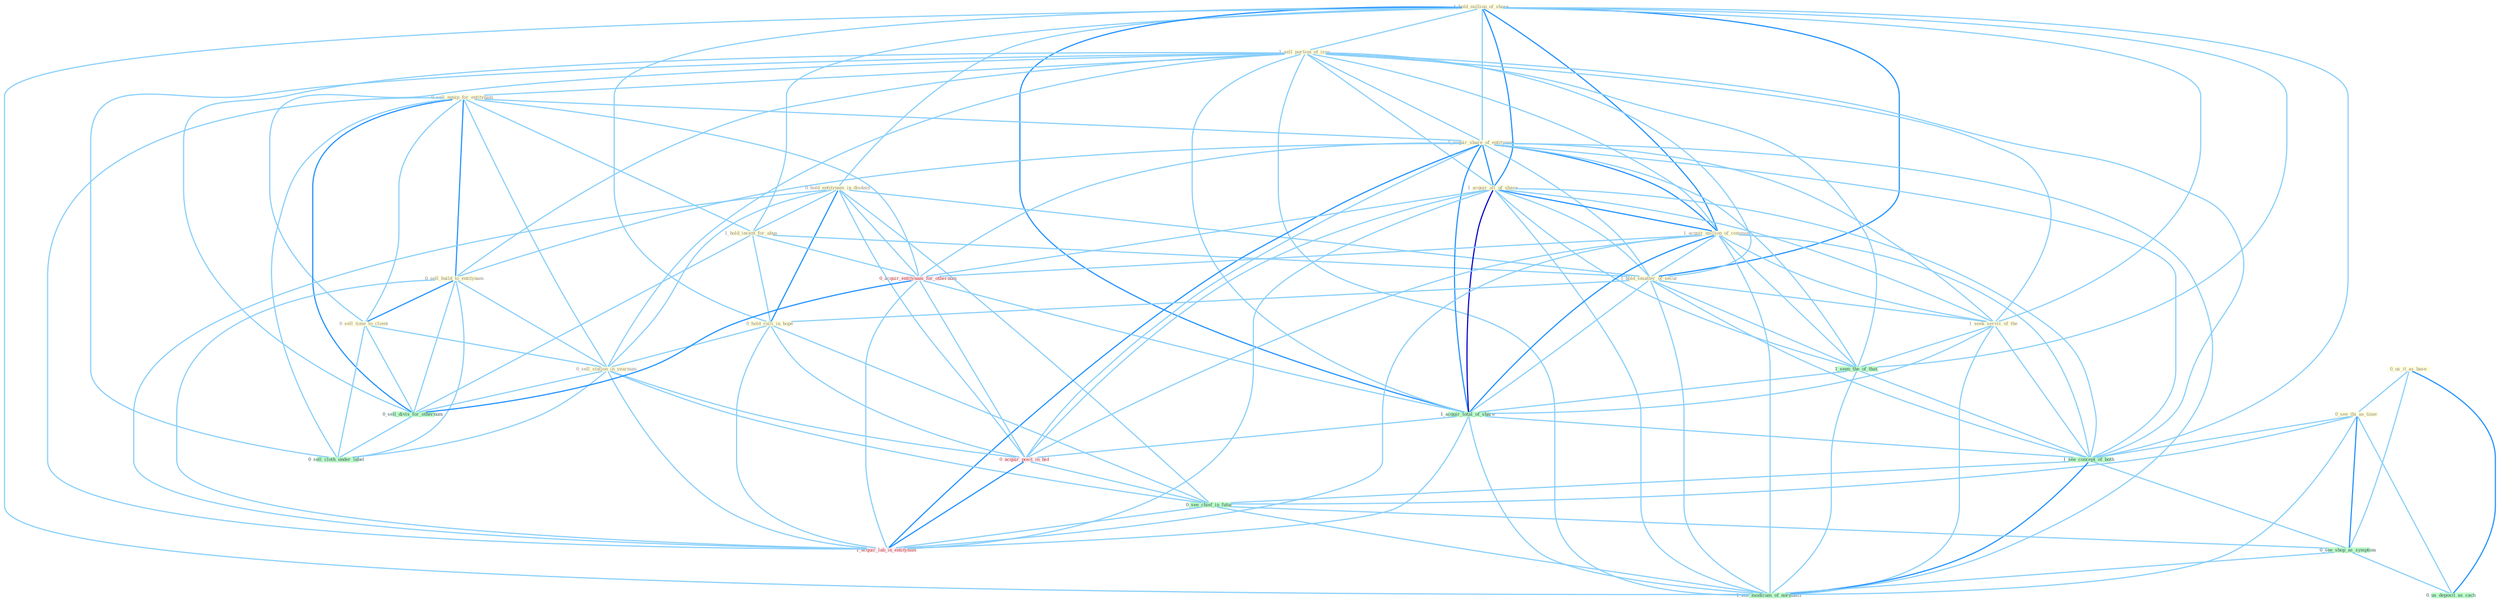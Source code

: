 Graph G{ 
    node
    [shape=polygon,style=filled,width=.5,height=.06,color="#BDFCC9",fixedsize=true,fontsize=4,
    fontcolor="#2f4f4f"];
    {node
    [color="#ffffe0", fontcolor="#8b7d6b"] "1_hold_million_of_share " "1_sell_portion_of_issu " "0_sell_equip_for_entitynam " "0_hold_entitynam_in_disdain " "1_hold_incent_for_abus " "1_acquir_share_of_entitynam " "1_acquir_all_of_share " "0_us_it_as_base " "1_acquir_million_of_common " "1_hold_smatter_of_secur " "0_hold_ralli_in_hope " "0_sell_build_to_entitynam " "0_sell_time_to_client " "0_see_thi_as_time " "1_seek_servic_of_the " "0_sell_station_in_yearnum "}
{node [color="#fff0f5", fontcolor="#b22222"] "0_acquir_entitynam_for_othernum " "0_acquir_posit_in_bid " "1_acquir_lab_in_entitynam "}
edge [color="#B0E2FF"];

	"1_hold_million_of_share " -- "1_sell_portion_of_issu " [w="1", color="#87cefa" ];
	"1_hold_million_of_share " -- "0_hold_entitynam_in_disdain " [w="1", color="#87cefa" ];
	"1_hold_million_of_share " -- "1_hold_incent_for_abus " [w="1", color="#87cefa" ];
	"1_hold_million_of_share " -- "1_acquir_share_of_entitynam " [w="1", color="#87cefa" ];
	"1_hold_million_of_share " -- "1_acquir_all_of_share " [w="2", color="#1e90ff" , len=0.8];
	"1_hold_million_of_share " -- "1_acquir_million_of_common " [w="2", color="#1e90ff" , len=0.8];
	"1_hold_million_of_share " -- "1_hold_smatter_of_secur " [w="2", color="#1e90ff" , len=0.8];
	"1_hold_million_of_share " -- "0_hold_ralli_in_hope " [w="1", color="#87cefa" ];
	"1_hold_million_of_share " -- "1_seek_servic_of_the " [w="1", color="#87cefa" ];
	"1_hold_million_of_share " -- "1_seen_the_of_that " [w="1", color="#87cefa" ];
	"1_hold_million_of_share " -- "1_acquir_total_of_share " [w="2", color="#1e90ff" , len=0.8];
	"1_hold_million_of_share " -- "1_see_concept_of_both " [w="1", color="#87cefa" ];
	"1_hold_million_of_share " -- "1_see_modicum_of_normalci " [w="1", color="#87cefa" ];
	"1_sell_portion_of_issu " -- "0_sell_equip_for_entitynam " [w="1", color="#87cefa" ];
	"1_sell_portion_of_issu " -- "1_acquir_share_of_entitynam " [w="1", color="#87cefa" ];
	"1_sell_portion_of_issu " -- "1_acquir_all_of_share " [w="1", color="#87cefa" ];
	"1_sell_portion_of_issu " -- "1_acquir_million_of_common " [w="1", color="#87cefa" ];
	"1_sell_portion_of_issu " -- "1_hold_smatter_of_secur " [w="1", color="#87cefa" ];
	"1_sell_portion_of_issu " -- "0_sell_build_to_entitynam " [w="1", color="#87cefa" ];
	"1_sell_portion_of_issu " -- "0_sell_time_to_client " [w="1", color="#87cefa" ];
	"1_sell_portion_of_issu " -- "1_seek_servic_of_the " [w="1", color="#87cefa" ];
	"1_sell_portion_of_issu " -- "0_sell_station_in_yearnum " [w="1", color="#87cefa" ];
	"1_sell_portion_of_issu " -- "1_seen_the_of_that " [w="1", color="#87cefa" ];
	"1_sell_portion_of_issu " -- "0_sell_divis_for_othernum " [w="1", color="#87cefa" ];
	"1_sell_portion_of_issu " -- "1_acquir_total_of_share " [w="1", color="#87cefa" ];
	"1_sell_portion_of_issu " -- "0_sell_cloth_under_label " [w="1", color="#87cefa" ];
	"1_sell_portion_of_issu " -- "1_see_concept_of_both " [w="1", color="#87cefa" ];
	"1_sell_portion_of_issu " -- "1_see_modicum_of_normalci " [w="1", color="#87cefa" ];
	"0_sell_equip_for_entitynam " -- "1_hold_incent_for_abus " [w="1", color="#87cefa" ];
	"0_sell_equip_for_entitynam " -- "1_acquir_share_of_entitynam " [w="1", color="#87cefa" ];
	"0_sell_equip_for_entitynam " -- "0_sell_build_to_entitynam " [w="2", color="#1e90ff" , len=0.8];
	"0_sell_equip_for_entitynam " -- "0_sell_time_to_client " [w="1", color="#87cefa" ];
	"0_sell_equip_for_entitynam " -- "0_sell_station_in_yearnum " [w="1", color="#87cefa" ];
	"0_sell_equip_for_entitynam " -- "0_acquir_entitynam_for_othernum " [w="1", color="#87cefa" ];
	"0_sell_equip_for_entitynam " -- "0_sell_divis_for_othernum " [w="2", color="#1e90ff" , len=0.8];
	"0_sell_equip_for_entitynam " -- "0_sell_cloth_under_label " [w="1", color="#87cefa" ];
	"0_sell_equip_for_entitynam " -- "1_acquir_lab_in_entitynam " [w="1", color="#87cefa" ];
	"0_hold_entitynam_in_disdain " -- "1_hold_incent_for_abus " [w="1", color="#87cefa" ];
	"0_hold_entitynam_in_disdain " -- "1_hold_smatter_of_secur " [w="1", color="#87cefa" ];
	"0_hold_entitynam_in_disdain " -- "0_hold_ralli_in_hope " [w="2", color="#1e90ff" , len=0.8];
	"0_hold_entitynam_in_disdain " -- "0_sell_station_in_yearnum " [w="1", color="#87cefa" ];
	"0_hold_entitynam_in_disdain " -- "0_acquir_entitynam_for_othernum " [w="1", color="#87cefa" ];
	"0_hold_entitynam_in_disdain " -- "0_acquir_posit_in_bid " [w="1", color="#87cefa" ];
	"0_hold_entitynam_in_disdain " -- "0_see_chief_in_futur " [w="1", color="#87cefa" ];
	"0_hold_entitynam_in_disdain " -- "1_acquir_lab_in_entitynam " [w="1", color="#87cefa" ];
	"1_hold_incent_for_abus " -- "1_hold_smatter_of_secur " [w="1", color="#87cefa" ];
	"1_hold_incent_for_abus " -- "0_hold_ralli_in_hope " [w="1", color="#87cefa" ];
	"1_hold_incent_for_abus " -- "0_acquir_entitynam_for_othernum " [w="1", color="#87cefa" ];
	"1_hold_incent_for_abus " -- "0_sell_divis_for_othernum " [w="1", color="#87cefa" ];
	"1_acquir_share_of_entitynam " -- "1_acquir_all_of_share " [w="2", color="#1e90ff" , len=0.8];
	"1_acquir_share_of_entitynam " -- "1_acquir_million_of_common " [w="2", color="#1e90ff" , len=0.8];
	"1_acquir_share_of_entitynam " -- "1_hold_smatter_of_secur " [w="1", color="#87cefa" ];
	"1_acquir_share_of_entitynam " -- "0_sell_build_to_entitynam " [w="1", color="#87cefa" ];
	"1_acquir_share_of_entitynam " -- "1_seek_servic_of_the " [w="1", color="#87cefa" ];
	"1_acquir_share_of_entitynam " -- "0_acquir_entitynam_for_othernum " [w="1", color="#87cefa" ];
	"1_acquir_share_of_entitynam " -- "1_seen_the_of_that " [w="1", color="#87cefa" ];
	"1_acquir_share_of_entitynam " -- "1_acquir_total_of_share " [w="2", color="#1e90ff" , len=0.8];
	"1_acquir_share_of_entitynam " -- "0_acquir_posit_in_bid " [w="1", color="#87cefa" ];
	"1_acquir_share_of_entitynam " -- "1_see_concept_of_both " [w="1", color="#87cefa" ];
	"1_acquir_share_of_entitynam " -- "1_acquir_lab_in_entitynam " [w="2", color="#1e90ff" , len=0.8];
	"1_acquir_share_of_entitynam " -- "1_see_modicum_of_normalci " [w="1", color="#87cefa" ];
	"1_acquir_all_of_share " -- "1_acquir_million_of_common " [w="2", color="#1e90ff" , len=0.8];
	"1_acquir_all_of_share " -- "1_hold_smatter_of_secur " [w="1", color="#87cefa" ];
	"1_acquir_all_of_share " -- "1_seek_servic_of_the " [w="1", color="#87cefa" ];
	"1_acquir_all_of_share " -- "0_acquir_entitynam_for_othernum " [w="1", color="#87cefa" ];
	"1_acquir_all_of_share " -- "1_seen_the_of_that " [w="1", color="#87cefa" ];
	"1_acquir_all_of_share " -- "1_acquir_total_of_share " [w="3", color="#0000cd" , len=0.6];
	"1_acquir_all_of_share " -- "0_acquir_posit_in_bid " [w="1", color="#87cefa" ];
	"1_acquir_all_of_share " -- "1_see_concept_of_both " [w="1", color="#87cefa" ];
	"1_acquir_all_of_share " -- "1_acquir_lab_in_entitynam " [w="1", color="#87cefa" ];
	"1_acquir_all_of_share " -- "1_see_modicum_of_normalci " [w="1", color="#87cefa" ];
	"0_us_it_as_base " -- "0_see_thi_as_time " [w="1", color="#87cefa" ];
	"0_us_it_as_base " -- "0_see_shop_as_symptom " [w="1", color="#87cefa" ];
	"0_us_it_as_base " -- "0_us_deposit_as_cach " [w="2", color="#1e90ff" , len=0.8];
	"1_acquir_million_of_common " -- "1_hold_smatter_of_secur " [w="1", color="#87cefa" ];
	"1_acquir_million_of_common " -- "1_seek_servic_of_the " [w="1", color="#87cefa" ];
	"1_acquir_million_of_common " -- "0_acquir_entitynam_for_othernum " [w="1", color="#87cefa" ];
	"1_acquir_million_of_common " -- "1_seen_the_of_that " [w="1", color="#87cefa" ];
	"1_acquir_million_of_common " -- "1_acquir_total_of_share " [w="2", color="#1e90ff" , len=0.8];
	"1_acquir_million_of_common " -- "0_acquir_posit_in_bid " [w="1", color="#87cefa" ];
	"1_acquir_million_of_common " -- "1_see_concept_of_both " [w="1", color="#87cefa" ];
	"1_acquir_million_of_common " -- "1_acquir_lab_in_entitynam " [w="1", color="#87cefa" ];
	"1_acquir_million_of_common " -- "1_see_modicum_of_normalci " [w="1", color="#87cefa" ];
	"1_hold_smatter_of_secur " -- "0_hold_ralli_in_hope " [w="1", color="#87cefa" ];
	"1_hold_smatter_of_secur " -- "1_seek_servic_of_the " [w="1", color="#87cefa" ];
	"1_hold_smatter_of_secur " -- "1_seen_the_of_that " [w="1", color="#87cefa" ];
	"1_hold_smatter_of_secur " -- "1_acquir_total_of_share " [w="1", color="#87cefa" ];
	"1_hold_smatter_of_secur " -- "1_see_concept_of_both " [w="1", color="#87cefa" ];
	"1_hold_smatter_of_secur " -- "1_see_modicum_of_normalci " [w="1", color="#87cefa" ];
	"0_hold_ralli_in_hope " -- "0_sell_station_in_yearnum " [w="1", color="#87cefa" ];
	"0_hold_ralli_in_hope " -- "0_acquir_posit_in_bid " [w="1", color="#87cefa" ];
	"0_hold_ralli_in_hope " -- "0_see_chief_in_futur " [w="1", color="#87cefa" ];
	"0_hold_ralli_in_hope " -- "1_acquir_lab_in_entitynam " [w="1", color="#87cefa" ];
	"0_sell_build_to_entitynam " -- "0_sell_time_to_client " [w="2", color="#1e90ff" , len=0.8];
	"0_sell_build_to_entitynam " -- "0_sell_station_in_yearnum " [w="1", color="#87cefa" ];
	"0_sell_build_to_entitynam " -- "0_sell_divis_for_othernum " [w="1", color="#87cefa" ];
	"0_sell_build_to_entitynam " -- "0_sell_cloth_under_label " [w="1", color="#87cefa" ];
	"0_sell_build_to_entitynam " -- "1_acquir_lab_in_entitynam " [w="1", color="#87cefa" ];
	"0_sell_time_to_client " -- "0_sell_station_in_yearnum " [w="1", color="#87cefa" ];
	"0_sell_time_to_client " -- "0_sell_divis_for_othernum " [w="1", color="#87cefa" ];
	"0_sell_time_to_client " -- "0_sell_cloth_under_label " [w="1", color="#87cefa" ];
	"0_see_thi_as_time " -- "1_see_concept_of_both " [w="1", color="#87cefa" ];
	"0_see_thi_as_time " -- "0_see_chief_in_futur " [w="1", color="#87cefa" ];
	"0_see_thi_as_time " -- "0_see_shop_as_symptom " [w="2", color="#1e90ff" , len=0.8];
	"0_see_thi_as_time " -- "0_us_deposit_as_cach " [w="1", color="#87cefa" ];
	"0_see_thi_as_time " -- "1_see_modicum_of_normalci " [w="1", color="#87cefa" ];
	"1_seek_servic_of_the " -- "1_seen_the_of_that " [w="1", color="#87cefa" ];
	"1_seek_servic_of_the " -- "1_acquir_total_of_share " [w="1", color="#87cefa" ];
	"1_seek_servic_of_the " -- "1_see_concept_of_both " [w="1", color="#87cefa" ];
	"1_seek_servic_of_the " -- "1_see_modicum_of_normalci " [w="1", color="#87cefa" ];
	"0_sell_station_in_yearnum " -- "0_sell_divis_for_othernum " [w="1", color="#87cefa" ];
	"0_sell_station_in_yearnum " -- "0_sell_cloth_under_label " [w="1", color="#87cefa" ];
	"0_sell_station_in_yearnum " -- "0_acquir_posit_in_bid " [w="1", color="#87cefa" ];
	"0_sell_station_in_yearnum " -- "0_see_chief_in_futur " [w="1", color="#87cefa" ];
	"0_sell_station_in_yearnum " -- "1_acquir_lab_in_entitynam " [w="1", color="#87cefa" ];
	"0_acquir_entitynam_for_othernum " -- "0_sell_divis_for_othernum " [w="2", color="#1e90ff" , len=0.8];
	"0_acquir_entitynam_for_othernum " -- "1_acquir_total_of_share " [w="1", color="#87cefa" ];
	"0_acquir_entitynam_for_othernum " -- "0_acquir_posit_in_bid " [w="1", color="#87cefa" ];
	"0_acquir_entitynam_for_othernum " -- "1_acquir_lab_in_entitynam " [w="1", color="#87cefa" ];
	"1_seen_the_of_that " -- "1_acquir_total_of_share " [w="1", color="#87cefa" ];
	"1_seen_the_of_that " -- "1_see_concept_of_both " [w="1", color="#87cefa" ];
	"1_seen_the_of_that " -- "1_see_modicum_of_normalci " [w="1", color="#87cefa" ];
	"0_sell_divis_for_othernum " -- "0_sell_cloth_under_label " [w="1", color="#87cefa" ];
	"1_acquir_total_of_share " -- "0_acquir_posit_in_bid " [w="1", color="#87cefa" ];
	"1_acquir_total_of_share " -- "1_see_concept_of_both " [w="1", color="#87cefa" ];
	"1_acquir_total_of_share " -- "1_acquir_lab_in_entitynam " [w="1", color="#87cefa" ];
	"1_acquir_total_of_share " -- "1_see_modicum_of_normalci " [w="1", color="#87cefa" ];
	"0_acquir_posit_in_bid " -- "0_see_chief_in_futur " [w="1", color="#87cefa" ];
	"0_acquir_posit_in_bid " -- "1_acquir_lab_in_entitynam " [w="2", color="#1e90ff" , len=0.8];
	"1_see_concept_of_both " -- "0_see_chief_in_futur " [w="1", color="#87cefa" ];
	"1_see_concept_of_both " -- "0_see_shop_as_symptom " [w="1", color="#87cefa" ];
	"1_see_concept_of_both " -- "1_see_modicum_of_normalci " [w="2", color="#1e90ff" , len=0.8];
	"0_see_chief_in_futur " -- "0_see_shop_as_symptom " [w="1", color="#87cefa" ];
	"0_see_chief_in_futur " -- "1_acquir_lab_in_entitynam " [w="1", color="#87cefa" ];
	"0_see_chief_in_futur " -- "1_see_modicum_of_normalci " [w="1", color="#87cefa" ];
	"0_see_shop_as_symptom " -- "0_us_deposit_as_cach " [w="1", color="#87cefa" ];
	"0_see_shop_as_symptom " -- "1_see_modicum_of_normalci " [w="1", color="#87cefa" ];
}